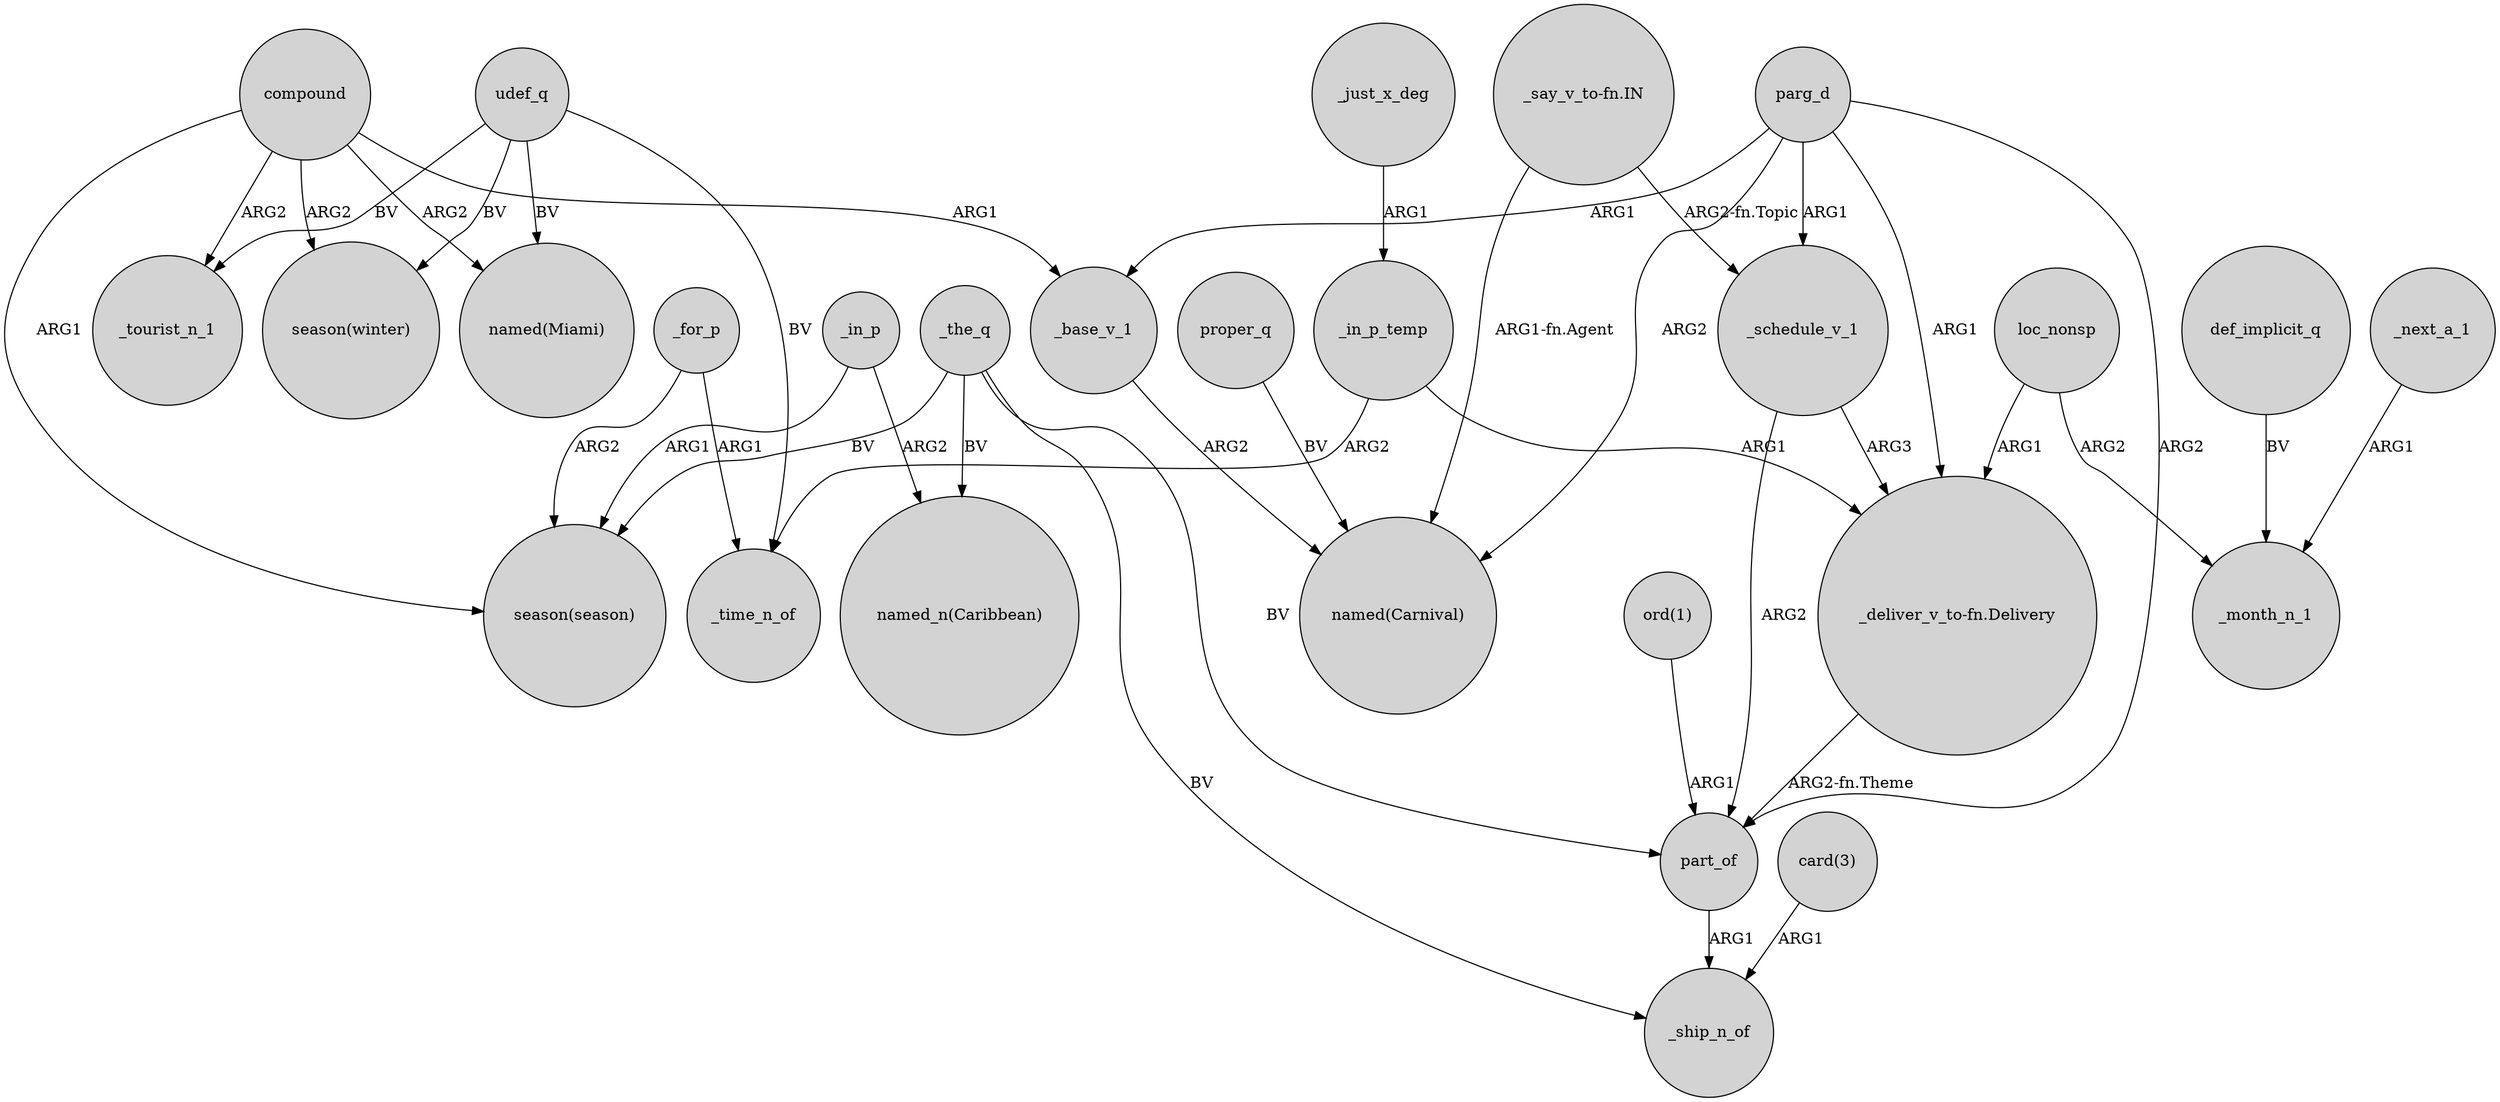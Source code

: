 digraph {
	node [shape=circle style=filled]
	compound -> "named(Miami)" [label=ARG2]
	_the_q -> "season(season)" [label=BV]
	"_say_v_to-fn.IN" -> "named(Carnival)" [label="ARG1-fn.Agent"]
	"card(3)" -> _ship_n_of [label=ARG1]
	def_implicit_q -> _month_n_1 [label=BV]
	_just_x_deg -> _in_p_temp [label=ARG1]
	_schedule_v_1 -> "_deliver_v_to-fn.Delivery" [label=ARG3]
	loc_nonsp -> "_deliver_v_to-fn.Delivery" [label=ARG1]
	compound -> "season(winter)" [label=ARG2]
	_schedule_v_1 -> part_of [label=ARG2]
	_for_p -> "season(season)" [label=ARG2]
	_the_q -> "named_n(Caribbean)" [label=BV]
	udef_q -> _tourist_n_1 [label=BV]
	_in_p -> "season(season)" [label=ARG1]
	proper_q -> "named(Carnival)" [label=BV]
	compound -> _tourist_n_1 [label=ARG2]
	compound -> _base_v_1 [label=ARG1]
	_in_p_temp -> _time_n_of [label=ARG2]
	"_say_v_to-fn.IN" -> _schedule_v_1 [label="ARG2-fn.Topic"]
	part_of -> _ship_n_of [label=ARG1]
	_next_a_1 -> _month_n_1 [label=ARG1]
	udef_q -> _time_n_of [label=BV]
	_in_p -> "named_n(Caribbean)" [label=ARG2]
	_the_q -> part_of [label=BV]
	udef_q -> "season(winter)" [label=BV]
	udef_q -> "named(Miami)" [label=BV]
	_for_p -> _time_n_of [label=ARG1]
	_the_q -> _ship_n_of [label=BV]
	_in_p_temp -> "_deliver_v_to-fn.Delivery" [label=ARG1]
	parg_d -> "_deliver_v_to-fn.Delivery" [label=ARG1]
	parg_d -> _base_v_1 [label=ARG1]
	parg_d -> part_of [label=ARG2]
	parg_d -> _schedule_v_1 [label=ARG1]
	loc_nonsp -> _month_n_1 [label=ARG2]
	"_deliver_v_to-fn.Delivery" -> part_of [label="ARG2-fn.Theme"]
	"ord(1)" -> part_of [label=ARG1]
	_base_v_1 -> "named(Carnival)" [label=ARG2]
	parg_d -> "named(Carnival)" [label=ARG2]
	compound -> "season(season)" [label=ARG1]
}
